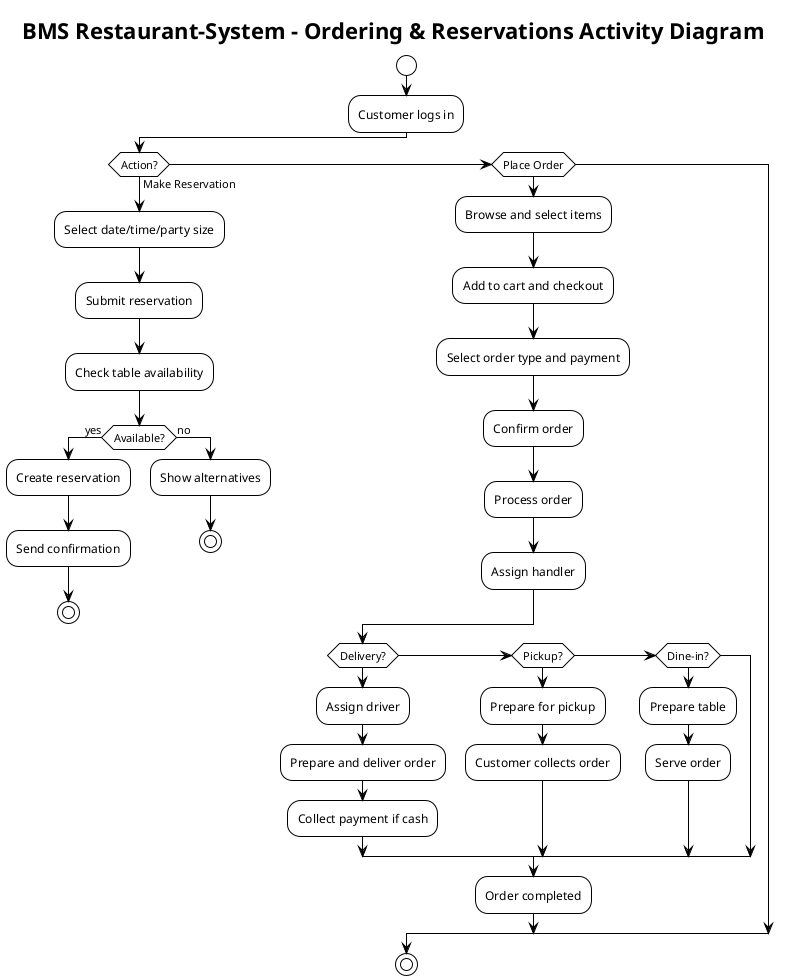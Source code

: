 @startuml Ordering_Reservations_Activity
!theme plain
title BMS Restaurant-System - Ordering & Reservations Activity Diagram

start

:Customer logs in;

if (Action?) then (Make Reservation)
    :Select date/time/party size;
    :Submit reservation;
    :Check table availability;
    if (Available?) then (yes)
        :Create reservation;
        :Send confirmation;
        stop
    else (no)
        :Show alternatives;
        stop
    endif

elseif (Place Order)
    :Browse and select items;
    :Add to cart and checkout;
    :Select order type and payment;
    :Confirm order;

    :Process order;
    :Assign handler;

    if (Delivery?) then
        :Assign driver;
        :Prepare and deliver order;
        :Collect payment if cash;
    elseif (Pickup?)
        :Prepare for pickup;
        :Customer collects order;
    elseif (Dine-in?)
        :Prepare table;
        :Serve order;
    endif

    :Order completed;

endif

stop

@enduml